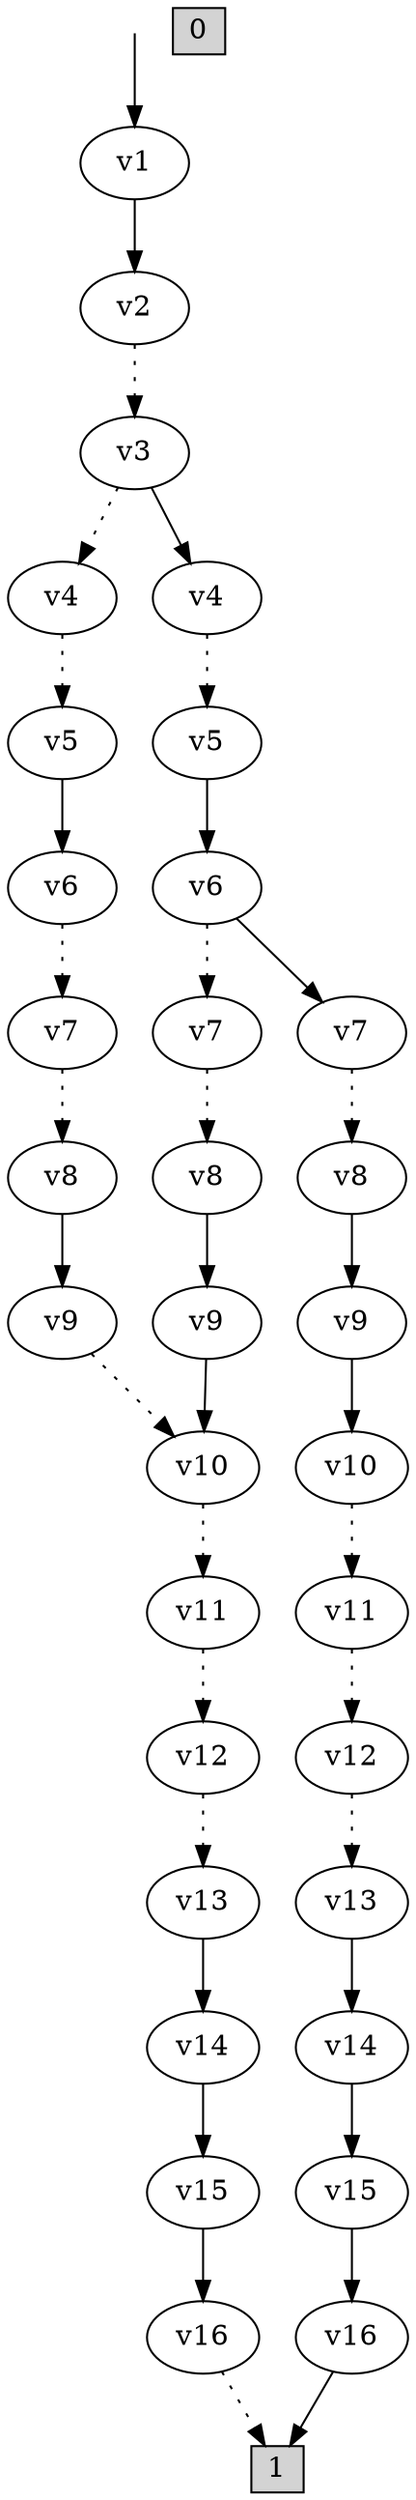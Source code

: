 digraph G {
 init__ [label="", style=invis, height=0, width=0];
 init__ -> 97;97[label="v1"];
97-> 94 [style=filled];
94[label="v2"];
94-> 91 [style=dotted];
91[label="v3"];
91-> 40 [style=dotted];
91-> 88 [style=filled];
88[label="v4"];
88-> 85 [style=dotted];
85[label="v5"];
85-> 82 [style=filled];
82[label="v6"];
82-> 49 [style=dotted];
82-> 79 [style=filled];
79[label="v7"];
79-> 76 [style=dotted];
76[label="v8"];
76-> 73 [style=filled];
73[label="v9"];
73-> 70 [style=filled];
70[label="v10"];
70-> 67 [style=dotted];
67[label="v11"];
67-> 64 [style=dotted];
64[label="v12"];
64-> 61 [style=dotted];
61[label="v13"];
61-> 58 [style=filled];
58[label="v14"];
58-> 55 [style=filled];
55[label="v15"];
55-> 52 [style=filled];
52[label="v16"];
52-> 1 [style=filled];
49[label="v7"];
49-> 46 [style=dotted];
46[label="v8"];
46-> 43 [style=filled];
43[label="v9"];
43-> 22 [style=filled];
22[label="v10"];
22-> 19 [style=dotted];
19[label="v11"];
19-> 16 [style=dotted];
16[label="v12"];
16-> 13 [style=dotted];
13[label="v13"];
13-> 10 [style=filled];
10[label="v14"];
10-> 7 [style=filled];
7[label="v15"];
7-> 4 [style=filled];
4[label="v16"];
4-> 1 [style=dotted];
40[label="v4"];
40-> 37 [style=dotted];
37[label="v5"];
37-> 34 [style=filled];
34[label="v6"];
34-> 31 [style=dotted];
31[label="v7"];
31-> 28 [style=dotted];
28[label="v8"];
28-> 25 [style=filled];
25[label="v9"];
25-> 22 [style=dotted];
0 [shape=box, label="0", style=filled, shape=box, height=0.3, width=0.3];
1 [shape=box, label="1", style=filled, shape=box, height=0.3, width=0.3];

}